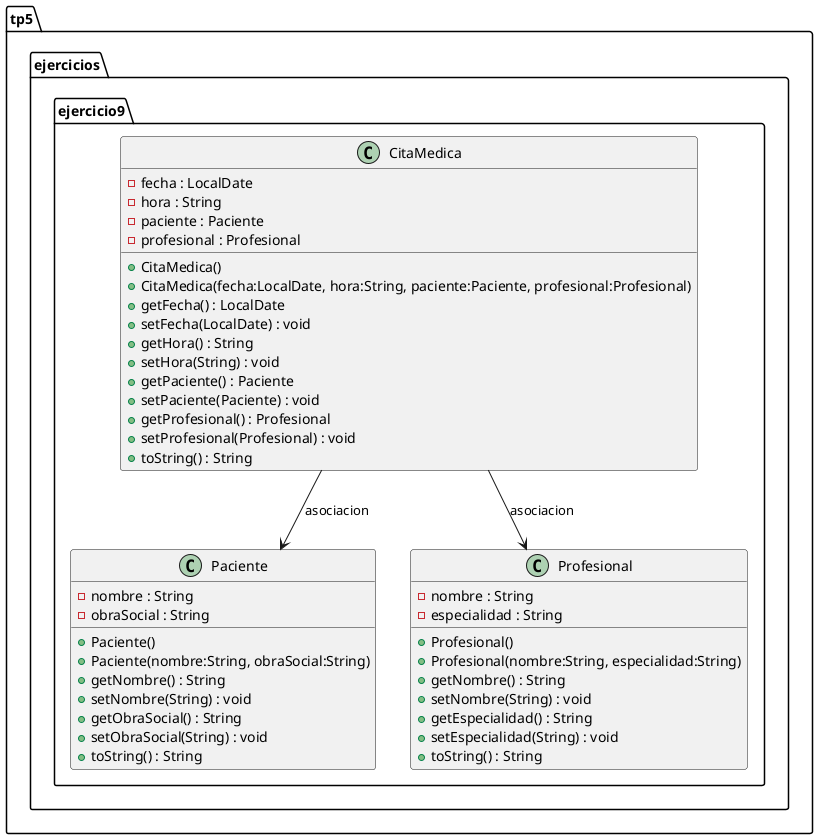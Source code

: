@startuml
package tp5.ejercicios.ejercicio9 {
  class CitaMedica {
    - fecha : LocalDate
    - hora : String
    - paciente : Paciente
    - profesional : Profesional
    + CitaMedica()
    + CitaMedica(fecha:LocalDate, hora:String, paciente:Paciente, profesional:Profesional)
    + getFecha() : LocalDate
    + setFecha(LocalDate) : void
    + getHora() : String
    + setHora(String) : void
    + getPaciente() : Paciente
    + setPaciente(Paciente) : void
    + getProfesional() : Profesional
    + setProfesional(Profesional) : void
    + toString() : String
  }

  class Paciente {
    - nombre : String
    - obraSocial : String
    + Paciente()
    + Paciente(nombre:String, obraSocial:String)
    + getNombre() : String
    + setNombre(String) : void
    + getObraSocial() : String
    + setObraSocial(String) : void
    + toString() : String
  }

  class Profesional {
    - nombre : String
    - especialidad : String
    + Profesional()
    + Profesional(nombre:String, especialidad:String)
    + getNombre() : String
    + setNombre(String) : void
    + getEspecialidad() : String
    + setEspecialidad(String) : void
    + toString() : String
  }

  ' Asociaciones unidireccionales desde CitaMedica
  CitaMedica --> Paciente : asociacion
  CitaMedica --> Profesional : asociacion
}
@enduml
